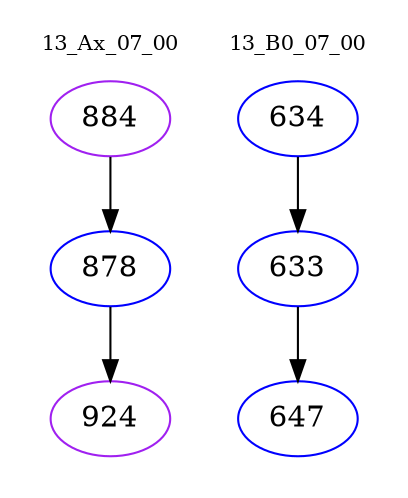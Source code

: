 digraph{
subgraph cluster_0 {
color = white
label = "13_Ax_07_00";
fontsize=10;
T0_884 [label="884", color="purple"]
T0_884 -> T0_878 [color="black"]
T0_878 [label="878", color="blue"]
T0_878 -> T0_924 [color="black"]
T0_924 [label="924", color="purple"]
}
subgraph cluster_1 {
color = white
label = "13_B0_07_00";
fontsize=10;
T1_634 [label="634", color="blue"]
T1_634 -> T1_633 [color="black"]
T1_633 [label="633", color="blue"]
T1_633 -> T1_647 [color="black"]
T1_647 [label="647", color="blue"]
}
}
